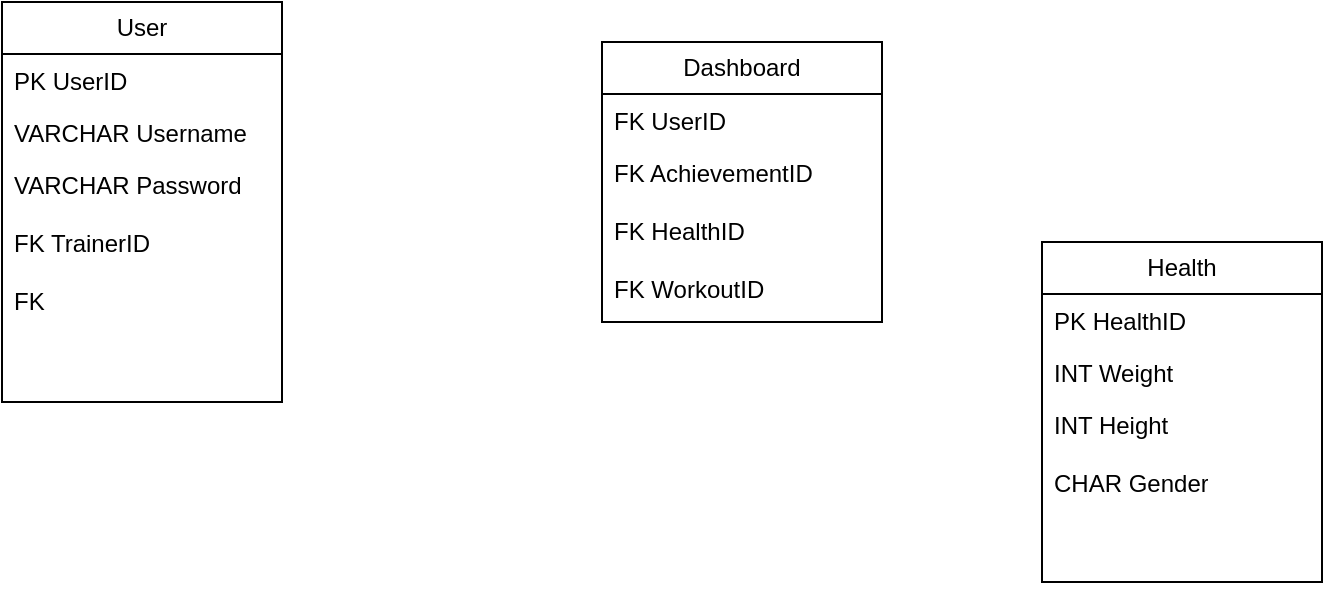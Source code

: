 <mxfile version="24.1.0" type="device">
  <diagram name="Page-1" id="I0mH41tTaIeV-v2jcqT5">
    <mxGraphModel dx="794" dy="572" grid="1" gridSize="10" guides="1" tooltips="1" connect="1" arrows="1" fold="1" page="1" pageScale="1" pageWidth="827" pageHeight="1169" math="0" shadow="0">
      <root>
        <mxCell id="0" />
        <mxCell id="1" parent="0" />
        <mxCell id="eYueyt7AxwAGp0pQIu5K-1" value="User" style="swimlane;fontStyle=0;childLayout=stackLayout;horizontal=1;startSize=26;fillColor=none;horizontalStack=0;resizeParent=1;resizeParentMax=0;resizeLast=0;collapsible=1;marginBottom=0;whiteSpace=wrap;html=1;" vertex="1" parent="1">
          <mxGeometry x="70" y="130" width="140" height="200" as="geometry" />
        </mxCell>
        <mxCell id="eYueyt7AxwAGp0pQIu5K-2" value="PK UserID" style="text;strokeColor=none;fillColor=none;align=left;verticalAlign=top;spacingLeft=4;spacingRight=4;overflow=hidden;rotatable=0;points=[[0,0.5],[1,0.5]];portConstraint=eastwest;whiteSpace=wrap;html=1;" vertex="1" parent="eYueyt7AxwAGp0pQIu5K-1">
          <mxGeometry y="26" width="140" height="26" as="geometry" />
        </mxCell>
        <mxCell id="eYueyt7AxwAGp0pQIu5K-3" value="VARCHAR Username" style="text;strokeColor=none;fillColor=none;align=left;verticalAlign=top;spacingLeft=4;spacingRight=4;overflow=hidden;rotatable=0;points=[[0,0.5],[1,0.5]];portConstraint=eastwest;whiteSpace=wrap;html=1;" vertex="1" parent="eYueyt7AxwAGp0pQIu5K-1">
          <mxGeometry y="52" width="140" height="26" as="geometry" />
        </mxCell>
        <mxCell id="eYueyt7AxwAGp0pQIu5K-4" value="VARCHAR Password&lt;div&gt;&lt;br&gt;&lt;/div&gt;&lt;div&gt;FK TrainerID&lt;/div&gt;&lt;div&gt;&lt;br&gt;&lt;/div&gt;&lt;div&gt;FK&amp;nbsp;&lt;/div&gt;&lt;div&gt;&lt;br&gt;&lt;/div&gt;" style="text;strokeColor=none;fillColor=none;align=left;verticalAlign=top;spacingLeft=4;spacingRight=4;overflow=hidden;rotatable=0;points=[[0,0.5],[1,0.5]];portConstraint=eastwest;whiteSpace=wrap;html=1;" vertex="1" parent="eYueyt7AxwAGp0pQIu5K-1">
          <mxGeometry y="78" width="140" height="122" as="geometry" />
        </mxCell>
        <mxCell id="eYueyt7AxwAGp0pQIu5K-5" value="Dashboard" style="swimlane;fontStyle=0;childLayout=stackLayout;horizontal=1;startSize=26;fillColor=none;horizontalStack=0;resizeParent=1;resizeParentMax=0;resizeLast=0;collapsible=1;marginBottom=0;whiteSpace=wrap;html=1;" vertex="1" parent="1">
          <mxGeometry x="370" y="150" width="140" height="140" as="geometry" />
        </mxCell>
        <mxCell id="eYueyt7AxwAGp0pQIu5K-7" value="FK UserID" style="text;strokeColor=none;fillColor=none;align=left;verticalAlign=top;spacingLeft=4;spacingRight=4;overflow=hidden;rotatable=0;points=[[0,0.5],[1,0.5]];portConstraint=eastwest;whiteSpace=wrap;html=1;" vertex="1" parent="eYueyt7AxwAGp0pQIu5K-5">
          <mxGeometry y="26" width="140" height="26" as="geometry" />
        </mxCell>
        <mxCell id="eYueyt7AxwAGp0pQIu5K-8" value="FK AchievementID&lt;div&gt;&lt;br&gt;&lt;/div&gt;&lt;div&gt;FK HealthID&lt;/div&gt;&lt;div&gt;&lt;br&gt;&lt;/div&gt;&lt;div&gt;FK WorkoutID&lt;/div&gt;" style="text;strokeColor=none;fillColor=none;align=left;verticalAlign=top;spacingLeft=4;spacingRight=4;overflow=hidden;rotatable=0;points=[[0,0.5],[1,0.5]];portConstraint=eastwest;whiteSpace=wrap;html=1;" vertex="1" parent="eYueyt7AxwAGp0pQIu5K-5">
          <mxGeometry y="52" width="140" height="88" as="geometry" />
        </mxCell>
        <mxCell id="eYueyt7AxwAGp0pQIu5K-9" value="Health" style="swimlane;fontStyle=0;childLayout=stackLayout;horizontal=1;startSize=26;fillColor=none;horizontalStack=0;resizeParent=1;resizeParentMax=0;resizeLast=0;collapsible=1;marginBottom=0;whiteSpace=wrap;html=1;" vertex="1" parent="1">
          <mxGeometry x="590" y="250" width="140" height="170" as="geometry" />
        </mxCell>
        <mxCell id="eYueyt7AxwAGp0pQIu5K-10" value="PK HealthID" style="text;strokeColor=none;fillColor=none;align=left;verticalAlign=top;spacingLeft=4;spacingRight=4;overflow=hidden;rotatable=0;points=[[0,0.5],[1,0.5]];portConstraint=eastwest;whiteSpace=wrap;html=1;" vertex="1" parent="eYueyt7AxwAGp0pQIu5K-9">
          <mxGeometry y="26" width="140" height="26" as="geometry" />
        </mxCell>
        <mxCell id="eYueyt7AxwAGp0pQIu5K-11" value="INT Weight" style="text;strokeColor=none;fillColor=none;align=left;verticalAlign=top;spacingLeft=4;spacingRight=4;overflow=hidden;rotatable=0;points=[[0,0.5],[1,0.5]];portConstraint=eastwest;whiteSpace=wrap;html=1;" vertex="1" parent="eYueyt7AxwAGp0pQIu5K-9">
          <mxGeometry y="52" width="140" height="26" as="geometry" />
        </mxCell>
        <mxCell id="eYueyt7AxwAGp0pQIu5K-12" value="INT Height&lt;div&gt;&lt;br&gt;&lt;/div&gt;&lt;div&gt;CHAR Gender&lt;/div&gt;&lt;div&gt;&lt;br&gt;&lt;/div&gt;&lt;div&gt;&lt;br&gt;&lt;/div&gt;" style="text;strokeColor=none;fillColor=none;align=left;verticalAlign=top;spacingLeft=4;spacingRight=4;overflow=hidden;rotatable=0;points=[[0,0.5],[1,0.5]];portConstraint=eastwest;whiteSpace=wrap;html=1;" vertex="1" parent="eYueyt7AxwAGp0pQIu5K-9">
          <mxGeometry y="78" width="140" height="92" as="geometry" />
        </mxCell>
      </root>
    </mxGraphModel>
  </diagram>
</mxfile>
